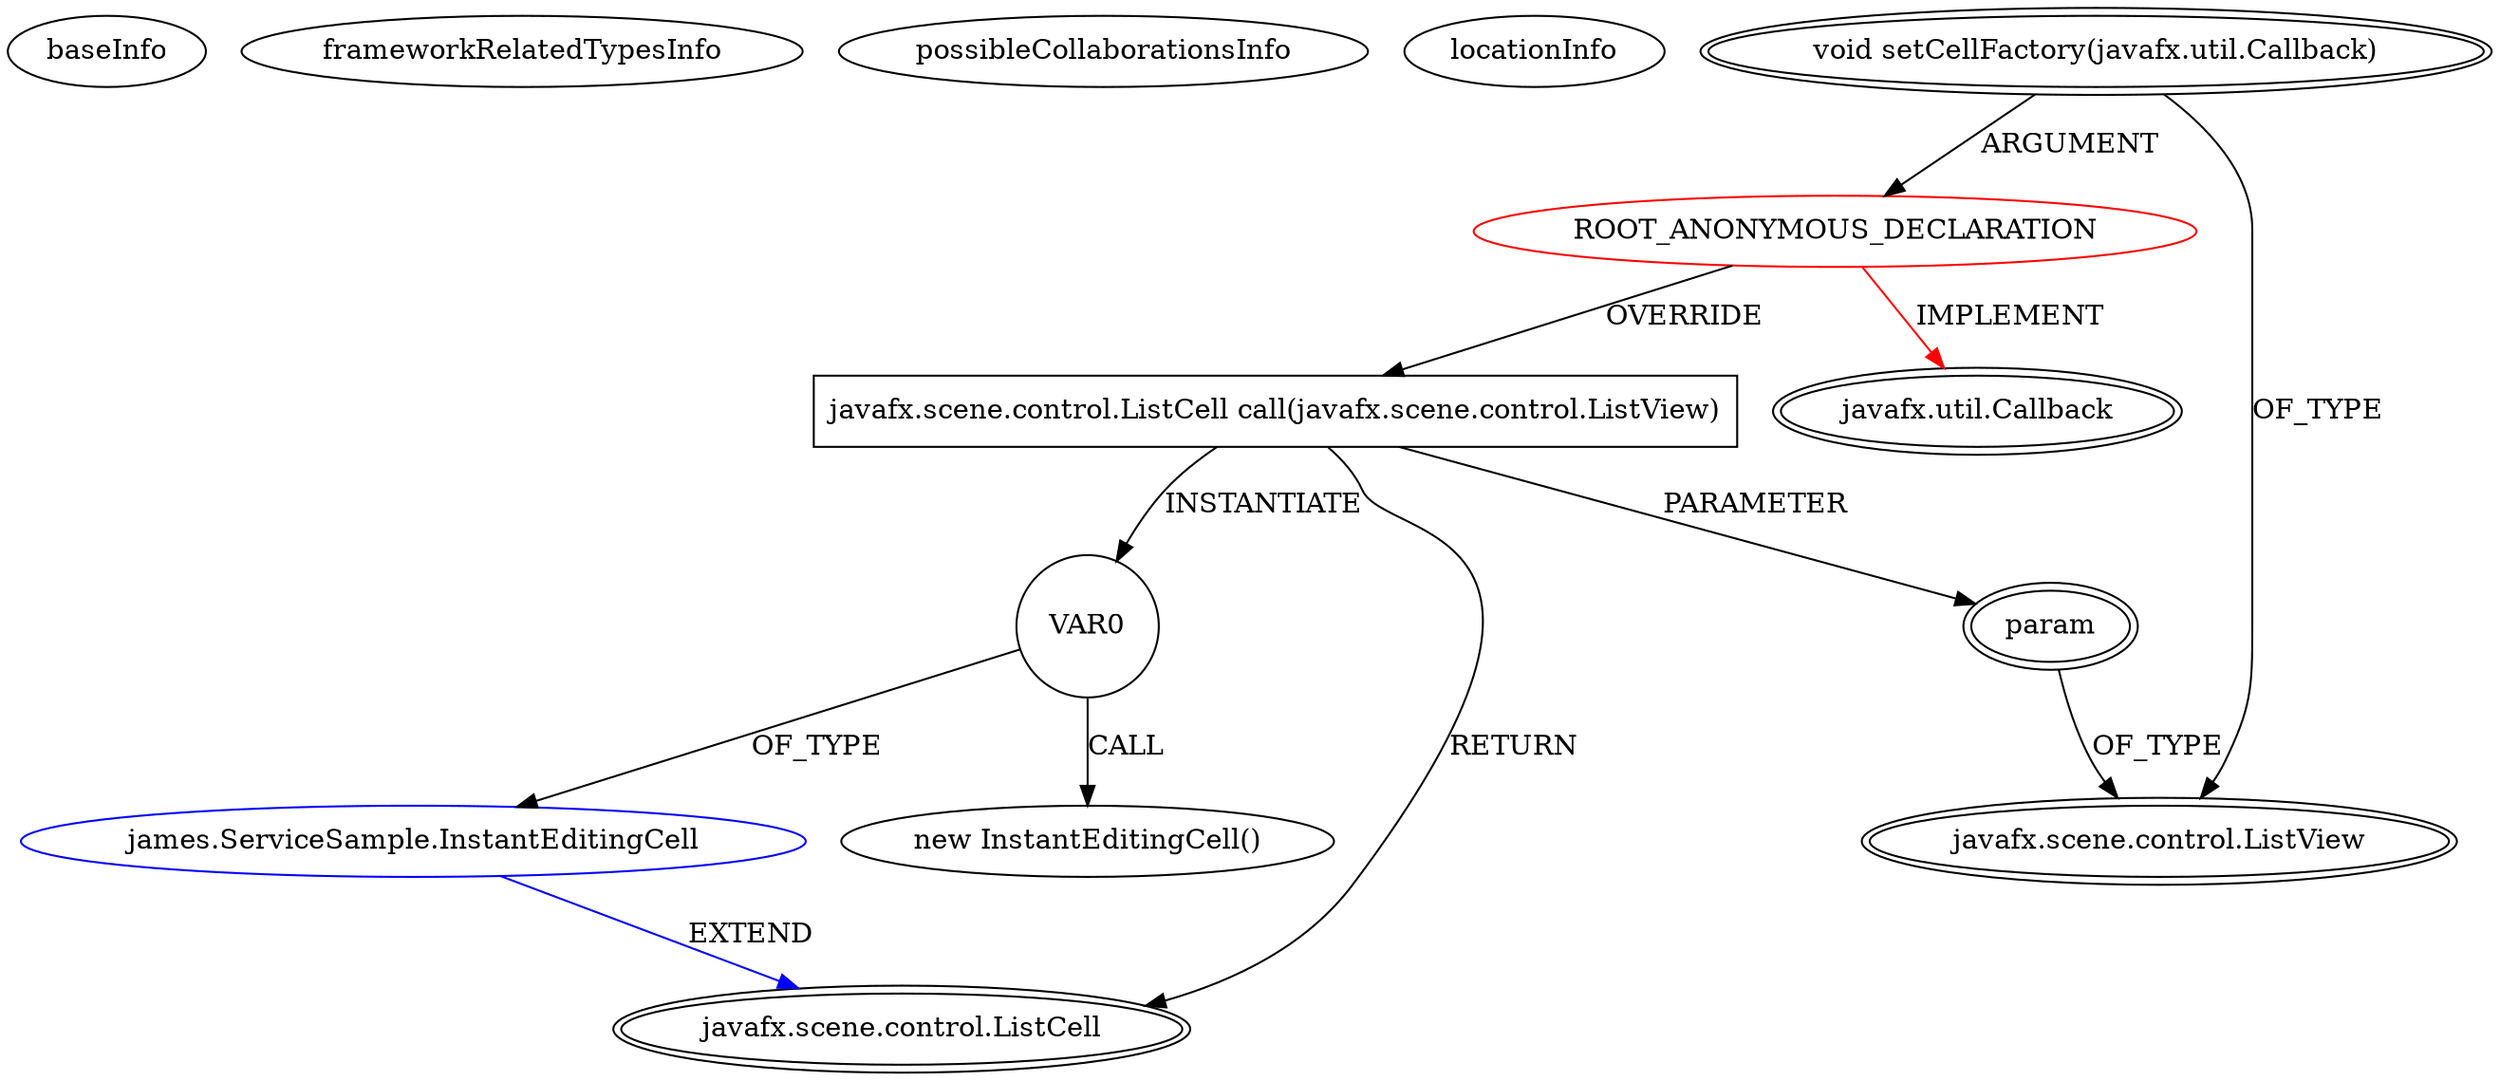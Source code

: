 digraph {
baseInfo[graphId=669,category="extension_graph",isAnonymous=true,possibleRelation=true]
frameworkRelatedTypesInfo[0="javafx.util.Callback"]
possibleCollaborationsInfo[0="669~OVERRIDING_METHOD_DECLARATION-INSTANTIATION-~javafx.util.Callback ~javafx.scene.control.ListCell ~true~false"]
locationInfo[projectName="Johnmalc-JavaFX",filePath="/Johnmalc-JavaFX/JavaFX-master/src/james/ServiceSample.java",contextSignature="void init(javafx.stage.Stage)",graphId="669"]
0[label="ROOT_ANONYMOUS_DECLARATION",vertexType="ROOT_ANONYMOUS_DECLARATION",isFrameworkType=false,color=red]
1[label="javafx.util.Callback",vertexType="FRAMEWORK_INTERFACE_TYPE",isFrameworkType=true,peripheries=2]
2[label="void setCellFactory(javafx.util.Callback)",vertexType="OUTSIDE_CALL",isFrameworkType=true,peripheries=2]
3[label="javafx.scene.control.ListView",vertexType="FRAMEWORK_CLASS_TYPE",isFrameworkType=true,peripheries=2]
4[label="javafx.scene.control.ListCell call(javafx.scene.control.ListView)",vertexType="OVERRIDING_METHOD_DECLARATION",isFrameworkType=false,shape=box]
5[label="javafx.scene.control.ListCell",vertexType="FRAMEWORK_CLASS_TYPE",isFrameworkType=true,peripheries=2]
6[label="param",vertexType="PARAMETER_DECLARATION",isFrameworkType=true,peripheries=2]
9[label="VAR0",vertexType="VARIABLE_EXPRESION",isFrameworkType=false,shape=circle]
10[label="james.ServiceSample.InstantEditingCell",vertexType="REFERENCE_CLIENT_CLASS_DECLARATION",isFrameworkType=false,color=blue]
8[label="new InstantEditingCell()",vertexType="CONSTRUCTOR_CALL",isFrameworkType=false]
0->1[label="IMPLEMENT",color=red]
2->0[label="ARGUMENT"]
2->3[label="OF_TYPE"]
0->4[label="OVERRIDE"]
4->5[label="RETURN"]
6->3[label="OF_TYPE"]
4->6[label="PARAMETER"]
4->9[label="INSTANTIATE"]
10->5[label="EXTEND",color=blue]
9->10[label="OF_TYPE"]
9->8[label="CALL"]
}
